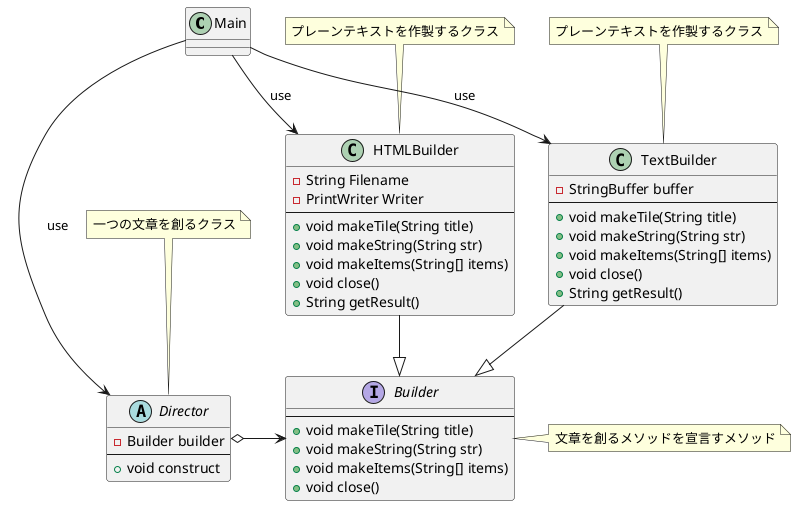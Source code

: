 @startuml

' クラス
class Main

abstract Director{
    - Builder builder
    ---
    + void construct
}

interface Builder{
    ---
    + void makeTile(String title)
    + void makeString(String str)
    + void makeItems(String[] items)
    + void close()
}

class TextBuilder{
    - StringBuffer buffer
    ---
    + void makeTile(String title)
    + void makeString(String str)
    + void makeItems(String[] items)
    + void close()
    + String getResult()
}


class HTMLBuilder{
    - String Filename
    - PrintWriter Writer
    ---
    + void makeTile(String title)
    + void makeString(String str)
    + void makeItems(String[] items)
    + void close()
    + String getResult()
}

' 説明
note right of Builder
    文章を創るメソッドを宣言すメソッド
end note
note top of Director
    一つの文章を創るクラス
end note
note top of TextBuilder
    プレーンテキストを作製するクラス
end note
note top of HTMLBuilder
    プレーンテキストを作製するクラス
end note
' 関係性
Main -r->Director:use
Main -->TextBuilder:use
Main -->HTMLBuilder:use
Director o-> Builder
TextBuilder --|> Builder
HTMLBuilder --|> Builder

@enduml